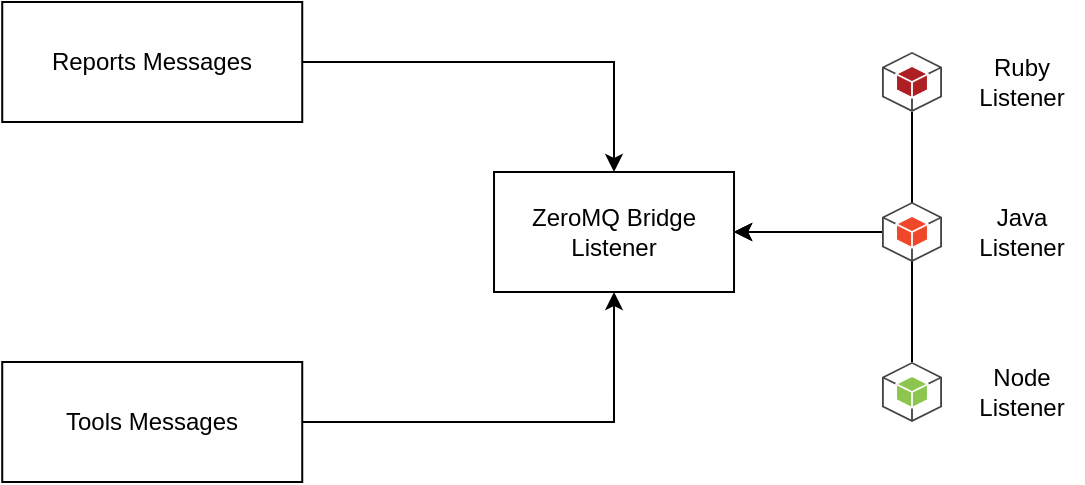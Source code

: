 <mxfile version="20.3.6" type="device"><diagram id="FB9mLHmXRVRO4EIIhepF" name="Página-1"><mxGraphModel dx="1403" dy="564" grid="1" gridSize="10" guides="1" tooltips="1" connect="1" arrows="1" fold="1" page="1" pageScale="1" pageWidth="827" pageHeight="1169" math="0" shadow="0"><root><mxCell id="0"/><mxCell id="1" parent="0"/><mxCell id="scs6sAmdZhSKqVBHIZQW-11" style="edgeStyle=orthogonalEdgeStyle;rounded=0;orthogonalLoop=1;jettySize=auto;html=1;exitX=1;exitY=0.5;exitDx=0;exitDy=0;entryX=0.5;entryY=1;entryDx=0;entryDy=0;" edge="1" parent="1" source="scs6sAmdZhSKqVBHIZQW-5" target="scs6sAmdZhSKqVBHIZQW-9"><mxGeometry relative="1" as="geometry"/></mxCell><mxCell id="scs6sAmdZhSKqVBHIZQW-5" value="Tools Messages" style="rounded=0;whiteSpace=wrap;html=1;" vertex="1" parent="1"><mxGeometry x="190.12" y="525" width="150" height="60" as="geometry"/></mxCell><mxCell id="scs6sAmdZhSKqVBHIZQW-8" value="Reports Messages" style="rounded=0;whiteSpace=wrap;html=1;" vertex="1" parent="1"><mxGeometry x="190.12" y="345" width="150" height="60" as="geometry"/></mxCell><mxCell id="scs6sAmdZhSKqVBHIZQW-7" value="" style="shape=image;verticalLabelPosition=bottom;labelBackgroundColor=default;verticalAlign=top;aspect=fixed;imageAspect=0;image=https://upload.wikimedia.org/wikipedia/commons/thumb/7/71/RabbitMQ_logo.svg/2560px-RabbitMQ_logo.svg.png;" vertex="1" parent="1"><mxGeometry x="249.26" y="360" width="31.71" height="5" as="geometry"/></mxCell><mxCell id="scs6sAmdZhSKqVBHIZQW-10" style="edgeStyle=orthogonalEdgeStyle;rounded=0;orthogonalLoop=1;jettySize=auto;html=1;" edge="1" parent="1" source="scs6sAmdZhSKqVBHIZQW-8" target="scs6sAmdZhSKqVBHIZQW-9"><mxGeometry relative="1" as="geometry"/></mxCell><mxCell id="scs6sAmdZhSKqVBHIZQW-9" value="ZeroMQ Bridge Listener" style="rounded=0;whiteSpace=wrap;html=1;" vertex="1" parent="1"><mxGeometry x="436.01" y="430" width="120" height="60" as="geometry"/></mxCell><mxCell id="scs6sAmdZhSKqVBHIZQW-12" value="" style="shape=image;verticalLabelPosition=bottom;labelBackgroundColor=default;verticalAlign=top;aspect=fixed;imageAspect=0;image=https://zeromq.org/images/logo.gif;" vertex="1" parent="1"><mxGeometry x="488" y="440" width="16.01" height="5" as="geometry"/></mxCell><mxCell id="scs6sAmdZhSKqVBHIZQW-13" value="" style="shape=image;verticalLabelPosition=bottom;labelBackgroundColor=default;verticalAlign=top;aspect=fixed;imageAspect=0;image=https://upload.wikimedia.org/wikipedia/commons/thumb/7/71/RabbitMQ_logo.svg/2560px-RabbitMQ_logo.svg.png;" vertex="1" parent="1"><mxGeometry x="249.26" y="540" width="31.71" height="5" as="geometry"/></mxCell><mxCell id="scs6sAmdZhSKqVBHIZQW-25" style="edgeStyle=orthogonalEdgeStyle;rounded=0;orthogonalLoop=1;jettySize=auto;html=1;exitX=0.5;exitY=0;exitDx=0;exitDy=0;exitPerimeter=0;entryX=1;entryY=0.5;entryDx=0;entryDy=0;" edge="1" parent="1" source="scs6sAmdZhSKqVBHIZQW-16" target="scs6sAmdZhSKqVBHIZQW-9"><mxGeometry relative="1" as="geometry"/></mxCell><mxCell id="scs6sAmdZhSKqVBHIZQW-16" value="" style="outlineConnect=0;dashed=0;verticalLabelPosition=bottom;verticalAlign=top;align=center;html=1;shape=mxgraph.aws3.android;fillColor=#8CC64F;gradientColor=none;" vertex="1" parent="1"><mxGeometry x="630" y="525" width="30" height="30" as="geometry"/></mxCell><mxCell id="scs6sAmdZhSKqVBHIZQW-24" style="edgeStyle=orthogonalEdgeStyle;rounded=0;orthogonalLoop=1;jettySize=auto;html=1;exitX=0.5;exitY=1;exitDx=0;exitDy=0;exitPerimeter=0;entryX=1;entryY=0.5;entryDx=0;entryDy=0;" edge="1" parent="1" source="scs6sAmdZhSKqVBHIZQW-17" target="scs6sAmdZhSKqVBHIZQW-9"><mxGeometry relative="1" as="geometry"/></mxCell><mxCell id="scs6sAmdZhSKqVBHIZQW-17" value="" style="outlineConnect=0;dashed=0;verticalLabelPosition=bottom;verticalAlign=top;align=center;html=1;shape=mxgraph.aws3.android;fillColor=#AE1F23;gradientColor=none;" vertex="1" parent="1"><mxGeometry x="630" y="370" width="30" height="30" as="geometry"/></mxCell><mxCell id="scs6sAmdZhSKqVBHIZQW-22" style="edgeStyle=orthogonalEdgeStyle;rounded=0;orthogonalLoop=1;jettySize=auto;html=1;exitX=0;exitY=0.5;exitDx=0;exitDy=0;exitPerimeter=0;" edge="1" parent="1" source="scs6sAmdZhSKqVBHIZQW-18" target="scs6sAmdZhSKqVBHIZQW-9"><mxGeometry relative="1" as="geometry"/></mxCell><mxCell id="scs6sAmdZhSKqVBHIZQW-18" value="" style="outlineConnect=0;dashed=0;verticalLabelPosition=bottom;verticalAlign=top;align=center;html=1;shape=mxgraph.aws3.android;fillColor=#EE472A;gradientColor=none;fillOpacity=100;" vertex="1" parent="1"><mxGeometry x="630" y="445" width="30" height="30" as="geometry"/></mxCell><mxCell id="scs6sAmdZhSKqVBHIZQW-26" value="Ruby Listener" style="text;html=1;strokeColor=none;fillColor=none;align=center;verticalAlign=middle;whiteSpace=wrap;rounded=0;" vertex="1" parent="1"><mxGeometry x="670" y="370" width="60" height="30" as="geometry"/></mxCell><mxCell id="scs6sAmdZhSKqVBHIZQW-27" value="Java Listener" style="text;html=1;strokeColor=none;fillColor=none;align=center;verticalAlign=middle;whiteSpace=wrap;rounded=0;" vertex="1" parent="1"><mxGeometry x="670" y="445" width="60" height="30" as="geometry"/></mxCell><mxCell id="scs6sAmdZhSKqVBHIZQW-28" value="Node Listener" style="text;html=1;strokeColor=none;fillColor=none;align=center;verticalAlign=middle;whiteSpace=wrap;rounded=0;" vertex="1" parent="1"><mxGeometry x="670" y="525" width="60" height="30" as="geometry"/></mxCell></root></mxGraphModel></diagram></mxfile>
